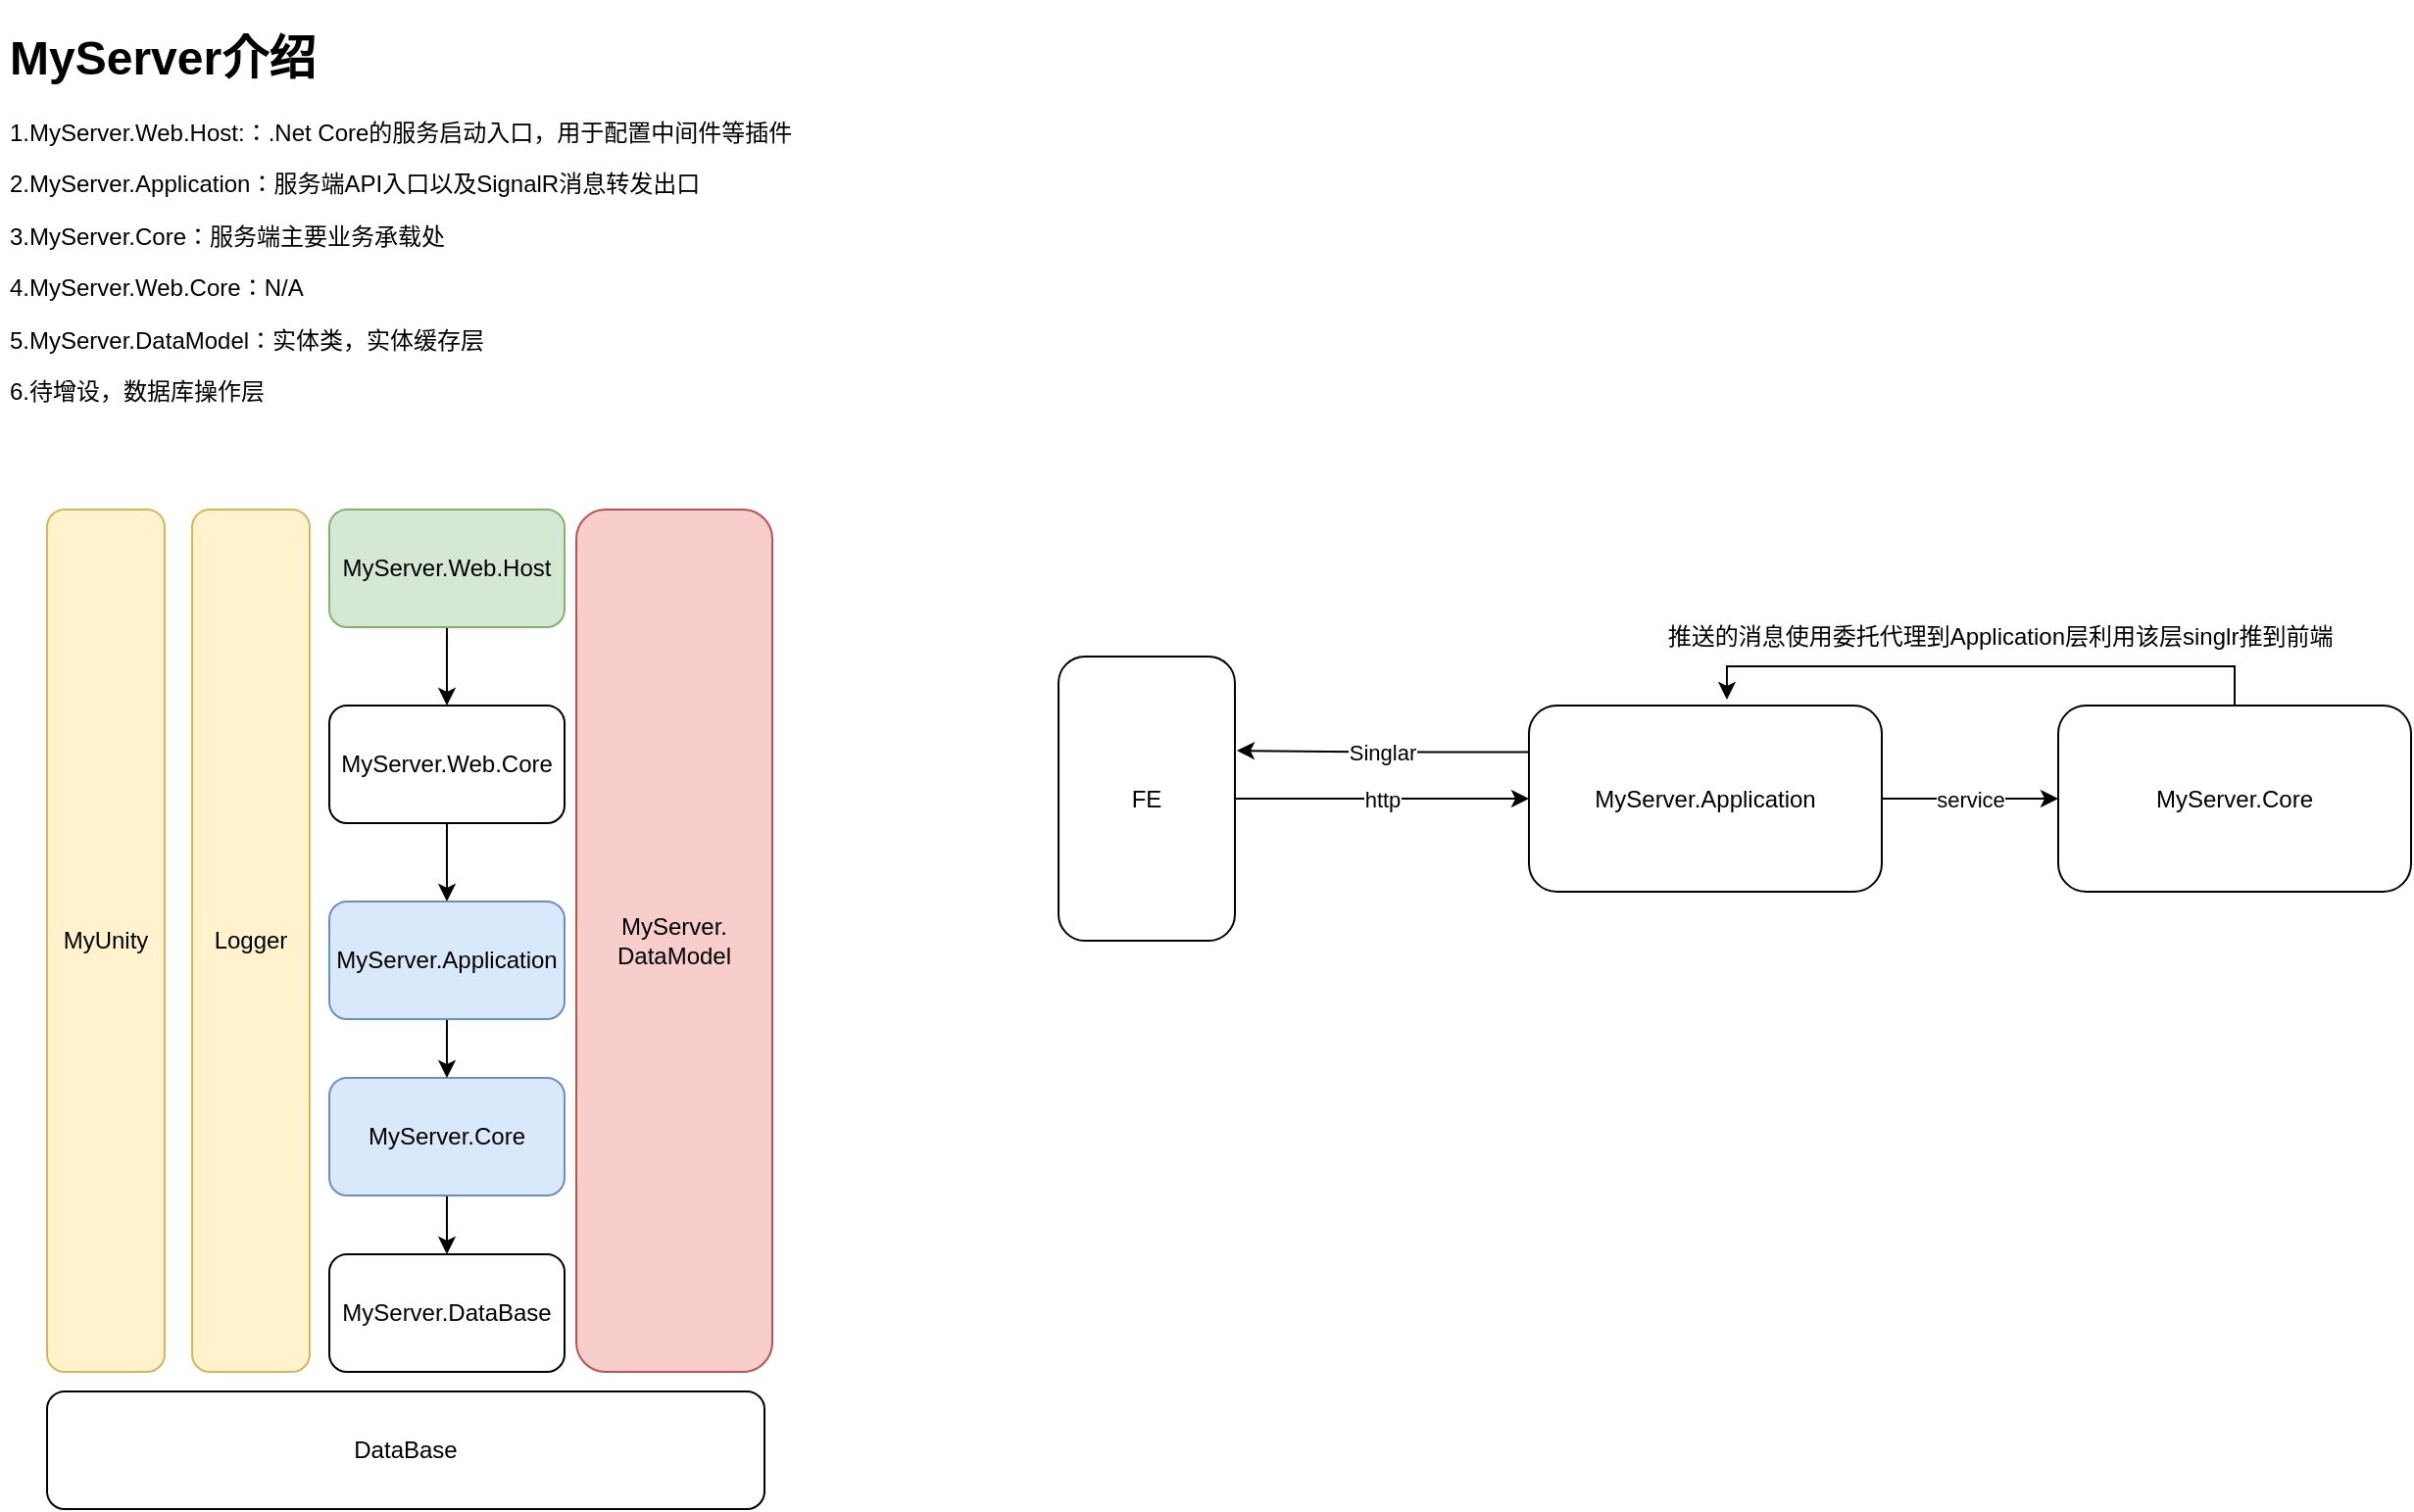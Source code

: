 <mxfile version="21.6.8" type="device">
  <diagram name="第 1 页" id="WHywGJLIP8ct8R0bjwMU">
    <mxGraphModel dx="1434" dy="764" grid="1" gridSize="10" guides="1" tooltips="1" connect="1" arrows="1" fold="1" page="1" pageScale="1" pageWidth="827" pageHeight="1169" math="0" shadow="0">
      <root>
        <mxCell id="0" />
        <mxCell id="1" parent="0" />
        <mxCell id="7_GKt7siSIdoluKyupy0-9" style="edgeStyle=orthogonalEdgeStyle;rounded=0;orthogonalLoop=1;jettySize=auto;html=1;entryX=0.5;entryY=0;entryDx=0;entryDy=0;" parent="1" source="7_GKt7siSIdoluKyupy0-1" target="7_GKt7siSIdoluKyupy0-2" edge="1">
          <mxGeometry relative="1" as="geometry" />
        </mxCell>
        <mxCell id="7_GKt7siSIdoluKyupy0-1" value="MyServer.Web.Host" style="rounded=1;whiteSpace=wrap;html=1;fillColor=#d5e8d4;strokeColor=#82b366;" parent="1" vertex="1">
          <mxGeometry x="188" y="260" width="120" height="60" as="geometry" />
        </mxCell>
        <mxCell id="7_GKt7siSIdoluKyupy0-10" style="edgeStyle=orthogonalEdgeStyle;rounded=0;orthogonalLoop=1;jettySize=auto;html=1;" parent="1" source="7_GKt7siSIdoluKyupy0-2" target="7_GKt7siSIdoluKyupy0-4" edge="1">
          <mxGeometry relative="1" as="geometry" />
        </mxCell>
        <mxCell id="7_GKt7siSIdoluKyupy0-2" value="MyServer.Web.Core" style="rounded=1;whiteSpace=wrap;html=1;" parent="1" vertex="1">
          <mxGeometry x="188" y="360" width="120" height="60" as="geometry" />
        </mxCell>
        <mxCell id="7_GKt7siSIdoluKyupy0-16" style="edgeStyle=orthogonalEdgeStyle;rounded=0;orthogonalLoop=1;jettySize=auto;html=1;" parent="1" source="7_GKt7siSIdoluKyupy0-3" target="7_GKt7siSIdoluKyupy0-15" edge="1">
          <mxGeometry relative="1" as="geometry" />
        </mxCell>
        <mxCell id="7_GKt7siSIdoluKyupy0-3" value="MyServer.Core" style="rounded=1;whiteSpace=wrap;html=1;fillColor=#dae8fc;strokeColor=#6c8ebf;" parent="1" vertex="1">
          <mxGeometry x="188" y="550" width="120" height="60" as="geometry" />
        </mxCell>
        <mxCell id="7_GKt7siSIdoluKyupy0-11" style="edgeStyle=orthogonalEdgeStyle;rounded=0;orthogonalLoop=1;jettySize=auto;html=1;entryX=0.5;entryY=0;entryDx=0;entryDy=0;" parent="1" source="7_GKt7siSIdoluKyupy0-4" target="7_GKt7siSIdoluKyupy0-3" edge="1">
          <mxGeometry relative="1" as="geometry" />
        </mxCell>
        <mxCell id="7_GKt7siSIdoluKyupy0-4" value="MyServer.Application" style="rounded=1;whiteSpace=wrap;html=1;fillColor=#dae8fc;strokeColor=#6c8ebf;" parent="1" vertex="1">
          <mxGeometry x="188" y="460" width="120" height="60" as="geometry" />
        </mxCell>
        <mxCell id="7_GKt7siSIdoluKyupy0-5" value="MyServer.&lt;br&gt;DataModel" style="rounded=1;whiteSpace=wrap;html=1;fillColor=#f8cecc;strokeColor=#b85450;" parent="1" vertex="1">
          <mxGeometry x="314" y="260" width="100" height="440" as="geometry" />
        </mxCell>
        <mxCell id="7_GKt7siSIdoluKyupy0-7" value="&lt;h1&gt;MyServer介绍&lt;/h1&gt;&lt;p&gt;1.MyServer.Web.Host:：.Net Core的服务启动入口，用于配置中间件等插件&lt;br&gt;&lt;/p&gt;&lt;p&gt;2.MyServer.Application：服务端API入口以及SignalR消息转发出口&lt;/p&gt;&lt;p&gt;3.MyServer.Core：服务端主要业务承载处&lt;/p&gt;&lt;p&gt;4.MyServer.Web.Core：N/A&lt;/p&gt;&lt;p&gt;5.MyServer.DataModel：实体类，实体缓存层&lt;/p&gt;&lt;p&gt;6.待增设，数据库操作层&lt;/p&gt;" style="text;html=1;strokeColor=none;fillColor=none;spacing=5;spacingTop=-20;whiteSpace=wrap;overflow=hidden;rounded=0;" parent="1" vertex="1">
          <mxGeometry x="20" y="10" width="540" height="270" as="geometry" />
        </mxCell>
        <mxCell id="7_GKt7siSIdoluKyupy0-12" value="Logger" style="rounded=1;whiteSpace=wrap;html=1;fillColor=#fff2cc;strokeColor=#d6b656;" parent="1" vertex="1">
          <mxGeometry x="118" y="260" width="60" height="440" as="geometry" />
        </mxCell>
        <mxCell id="7_GKt7siSIdoluKyupy0-13" value="MyUnity" style="rounded=1;whiteSpace=wrap;html=1;fillColor=#fff2cc;strokeColor=#d6b656;" parent="1" vertex="1">
          <mxGeometry x="44" y="260" width="60" height="440" as="geometry" />
        </mxCell>
        <mxCell id="7_GKt7siSIdoluKyupy0-15" value="MyServer.DataBase" style="rounded=1;whiteSpace=wrap;html=1;" parent="1" vertex="1">
          <mxGeometry x="188" y="640" width="120" height="60" as="geometry" />
        </mxCell>
        <mxCell id="7_GKt7siSIdoluKyupy0-17" value="DataBase" style="rounded=1;whiteSpace=wrap;html=1;" parent="1" vertex="1">
          <mxGeometry x="44" y="710" width="366" height="60" as="geometry" />
        </mxCell>
        <mxCell id="UTcWQ5uGvkD-MmiusDsS-4" value="http" style="edgeStyle=orthogonalEdgeStyle;rounded=0;orthogonalLoop=1;jettySize=auto;html=1;entryX=0;entryY=0.5;entryDx=0;entryDy=0;" edge="1" parent="1" source="UTcWQ5uGvkD-MmiusDsS-1" target="UTcWQ5uGvkD-MmiusDsS-2">
          <mxGeometry relative="1" as="geometry" />
        </mxCell>
        <mxCell id="UTcWQ5uGvkD-MmiusDsS-1" value="FE" style="rounded=1;whiteSpace=wrap;html=1;" vertex="1" parent="1">
          <mxGeometry x="560" y="335" width="90" height="145" as="geometry" />
        </mxCell>
        <mxCell id="UTcWQ5uGvkD-MmiusDsS-3" value="Singlar" style="edgeStyle=orthogonalEdgeStyle;rounded=0;orthogonalLoop=1;jettySize=auto;html=1;exitX=0;exitY=0.25;exitDx=0;exitDy=0;entryX=1.011;entryY=0.331;entryDx=0;entryDy=0;entryPerimeter=0;" edge="1" parent="1" source="UTcWQ5uGvkD-MmiusDsS-2" target="UTcWQ5uGvkD-MmiusDsS-1">
          <mxGeometry relative="1" as="geometry" />
        </mxCell>
        <mxCell id="UTcWQ5uGvkD-MmiusDsS-6" value="service" style="edgeStyle=orthogonalEdgeStyle;rounded=0;orthogonalLoop=1;jettySize=auto;html=1;entryX=0;entryY=0.5;entryDx=0;entryDy=0;" edge="1" parent="1" source="UTcWQ5uGvkD-MmiusDsS-2" target="UTcWQ5uGvkD-MmiusDsS-5">
          <mxGeometry relative="1" as="geometry" />
        </mxCell>
        <mxCell id="UTcWQ5uGvkD-MmiusDsS-2" value="MyServer.Application" style="rounded=1;whiteSpace=wrap;html=1;" vertex="1" parent="1">
          <mxGeometry x="800" y="360" width="180" height="95" as="geometry" />
        </mxCell>
        <mxCell id="UTcWQ5uGvkD-MmiusDsS-7" style="edgeStyle=orthogonalEdgeStyle;rounded=0;orthogonalLoop=1;jettySize=auto;html=1;entryX=0.561;entryY=-0.032;entryDx=0;entryDy=0;entryPerimeter=0;exitX=0.5;exitY=0;exitDx=0;exitDy=0;" edge="1" parent="1" source="UTcWQ5uGvkD-MmiusDsS-5" target="UTcWQ5uGvkD-MmiusDsS-2">
          <mxGeometry relative="1" as="geometry">
            <mxPoint x="910" y="287.5" as="targetPoint" />
            <mxPoint x="1090" y="335" as="sourcePoint" />
            <Array as="points">
              <mxPoint x="1160" y="340" />
              <mxPoint x="901" y="340" />
            </Array>
          </mxGeometry>
        </mxCell>
        <mxCell id="UTcWQ5uGvkD-MmiusDsS-5" value="MyServer.Core" style="rounded=1;whiteSpace=wrap;html=1;" vertex="1" parent="1">
          <mxGeometry x="1070" y="360" width="180" height="95" as="geometry" />
        </mxCell>
        <mxCell id="UTcWQ5uGvkD-MmiusDsS-8" value="推送的消息使用委托代理到Application层利用该层singlr推到前端" style="text;html=1;align=center;verticalAlign=middle;resizable=0;points=[];autosize=1;strokeColor=none;fillColor=none;" vertex="1" parent="1">
          <mxGeometry x="860" y="310" width="360" height="30" as="geometry" />
        </mxCell>
      </root>
    </mxGraphModel>
  </diagram>
</mxfile>
